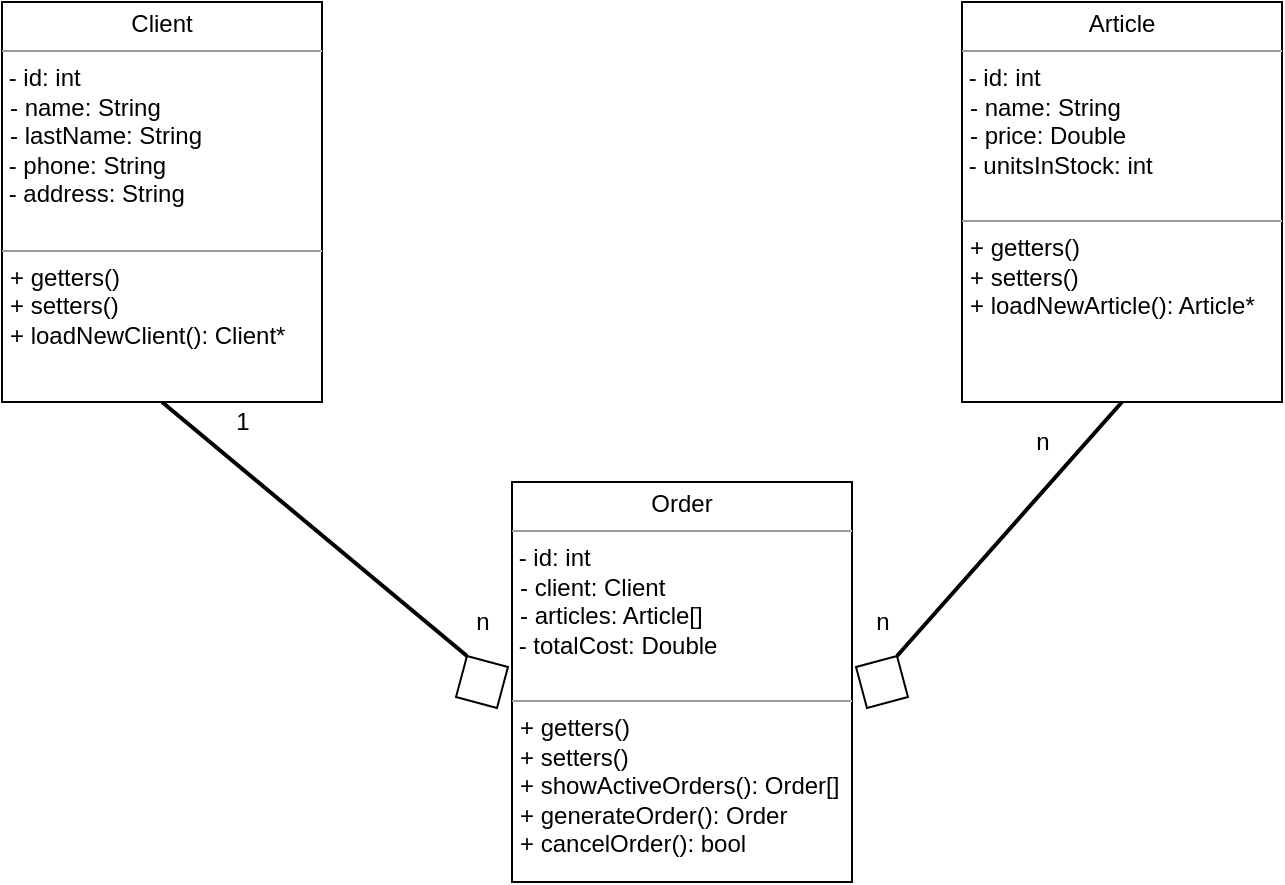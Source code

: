 <mxfile>
    <diagram id="JTaWTSF7lXTrRq_3tVzA" name="Page-1">
        <mxGraphModel dx="835" dy="607" grid="1" gridSize="10" guides="1" tooltips="1" connect="1" arrows="1" fold="1" page="1" pageScale="1" pageWidth="850" pageHeight="1100" background="none" math="0" shadow="0">
            <root>
                <mxCell id="0"/>
                <mxCell id="1" parent="0"/>
                <mxCell id="9" style="edgeStyle=none;html=1;exitX=0.5;exitY=1;exitDx=0;exitDy=0;shape=link;entryX=0;entryY=0.5;entryDx=0;entryDy=0;width=-1;" edge="1" parent="1" source="6" target="12">
                    <mxGeometry relative="1" as="geometry">
                        <mxPoint x="300" y="470" as="targetPoint"/>
                    </mxGeometry>
                </mxCell>
                <mxCell id="6" value="&lt;p style=&quot;margin:0px;margin-top:4px;text-align:center;&quot;&gt;Client&lt;br&gt;&lt;/p&gt;&lt;hr size=&quot;1&quot;&gt;&amp;nbsp;- id: int&lt;p style=&quot;margin:0px;margin-left:4px;&quot;&gt;- name: String&lt;/p&gt;&lt;p style=&quot;margin:0px;margin-left:4px;&quot;&gt;- lastName: String&lt;br&gt;&lt;/p&gt;&lt;div&gt;&amp;nbsp;- phone: String&lt;br&gt;&lt;/div&gt;&lt;div&gt;&amp;nbsp;- address: String&lt;/div&gt;&lt;div&gt;&lt;br&gt;&lt;/div&gt;&lt;hr size=&quot;1&quot;&gt;&lt;p style=&quot;margin:0px;margin-left:4px;&quot;&gt;+ getters()&lt;/p&gt;&lt;p style=&quot;margin:0px;margin-left:4px;&quot;&gt;+ setters()&lt;/p&gt;&lt;p style=&quot;margin:0px;margin-left:4px;&quot;&gt;+ loadNewClient(): Client*&lt;/p&gt;" style="verticalAlign=top;align=left;overflow=fill;fontSize=12;fontFamily=Helvetica;html=1;" vertex="1" parent="1">
                    <mxGeometry x="40" y="160" width="160" height="200" as="geometry"/>
                </mxCell>
                <mxCell id="7" value="&lt;p style=&quot;margin:0px;margin-top:4px;text-align:center;&quot;&gt;Article&lt;br&gt;&lt;/p&gt;&lt;hr size=&quot;1&quot;&gt;&amp;nbsp;- id: int&lt;p style=&quot;margin:0px;margin-left:4px;&quot;&gt;- name: String&lt;/p&gt;&lt;p style=&quot;margin:0px;margin-left:4px;&quot;&gt;- price: Double&lt;br&gt;&lt;/p&gt;&lt;div&gt;&amp;nbsp;- unitsInStock: int&lt;/div&gt;&lt;div&gt;&lt;br&gt;&lt;/div&gt;&lt;hr size=&quot;1&quot;&gt;&lt;p style=&quot;margin:0px;margin-left:4px;&quot;&gt;+ getters()&lt;/p&gt;&lt;p style=&quot;margin:0px;margin-left:4px;&quot;&gt;+ setters()&lt;br&gt;&lt;/p&gt;&lt;p style=&quot;margin:0px;margin-left:4px;&quot;&gt;+ loadNewArticle(): Article*&lt;/p&gt;" style="verticalAlign=top;align=left;overflow=fill;fontSize=12;fontFamily=Helvetica;html=1;" vertex="1" parent="1">
                    <mxGeometry x="520" y="160" width="160" height="200" as="geometry"/>
                </mxCell>
                <mxCell id="8" value="&lt;p style=&quot;margin:0px;margin-top:4px;text-align:center;&quot;&gt;Order&lt;br&gt;&lt;/p&gt;&lt;hr size=&quot;1&quot;&gt;&amp;nbsp;- id: int&lt;p style=&quot;margin:0px;margin-left:4px;&quot;&gt;- client: Client&lt;/p&gt;&lt;p style=&quot;margin:0px;margin-left:4px;&quot;&gt;- articles: Article[]&lt;br&gt;&lt;/p&gt;&lt;div&gt;&amp;nbsp;- totalCost: Double&lt;/div&gt;&lt;div&gt;&lt;br&gt;&lt;/div&gt;&lt;hr size=&quot;1&quot;&gt;&lt;p style=&quot;margin:0px;margin-left:4px;&quot;&gt;+ getters()&lt;/p&gt;&lt;p style=&quot;margin:0px;margin-left:4px;&quot;&gt;+ setters()&lt;/p&gt;&lt;p style=&quot;margin:0px;margin-left:4px;&quot;&gt;+ showActiveOrders(): Order[]&lt;/p&gt;&lt;p style=&quot;margin: 0px 0px 0px 4px;&quot;&gt;+ generateOrder(): Order&lt;br&gt;&lt;/p&gt;&lt;p style=&quot;margin: 0px 0px 0px 4px;&quot;&gt;+ cancelOrder(): bool&lt;/p&gt;" style="verticalAlign=top;align=left;overflow=fill;fontSize=12;fontFamily=Helvetica;html=1;" vertex="1" parent="1">
                    <mxGeometry x="295" y="400" width="170" height="200" as="geometry"/>
                </mxCell>
                <mxCell id="12" value="" style="rhombus;whiteSpace=wrap;html=1;rotation=60;" vertex="1" parent="1">
                    <mxGeometry x="265" y="485" width="30" height="30" as="geometry"/>
                </mxCell>
                <mxCell id="18" style="edgeStyle=none;html=1;exitX=0;exitY=0.5;exitDx=0;exitDy=0;shape=link;entryX=0.5;entryY=1;entryDx=0;entryDy=0;width=-1;" edge="1" parent="1" source="19" target="7">
                    <mxGeometry relative="1" as="geometry">
                        <mxPoint x="700.511" y="621.118" as="targetPoint"/>
                        <mxPoint x="550" y="480" as="sourcePoint"/>
                    </mxGeometry>
                </mxCell>
                <mxCell id="19" value="" style="rhombus;whiteSpace=wrap;html=1;rotation=120;" vertex="1" parent="1">
                    <mxGeometry x="465" y="485" width="30" height="30" as="geometry"/>
                </mxCell>
                <mxCell id="21" value="1" style="text;html=1;align=center;verticalAlign=middle;resizable=0;points=[];autosize=1;strokeColor=none;fillColor=none;" vertex="1" parent="1">
                    <mxGeometry x="145" y="355" width="30" height="30" as="geometry"/>
                </mxCell>
                <mxCell id="22" value="n" style="text;html=1;align=center;verticalAlign=middle;resizable=0;points=[];autosize=1;strokeColor=none;fillColor=none;" vertex="1" parent="1">
                    <mxGeometry x="265" y="455" width="30" height="30" as="geometry"/>
                </mxCell>
                <mxCell id="23" value="n" style="text;html=1;align=center;verticalAlign=middle;resizable=0;points=[];autosize=1;strokeColor=none;fillColor=none;" vertex="1" parent="1">
                    <mxGeometry x="465" y="455" width="30" height="30" as="geometry"/>
                </mxCell>
                <mxCell id="24" value="n" style="text;html=1;align=center;verticalAlign=middle;resizable=0;points=[];autosize=1;strokeColor=none;fillColor=none;" vertex="1" parent="1">
                    <mxGeometry x="545" y="365" width="30" height="30" as="geometry"/>
                </mxCell>
            </root>
        </mxGraphModel>
    </diagram>
</mxfile>
